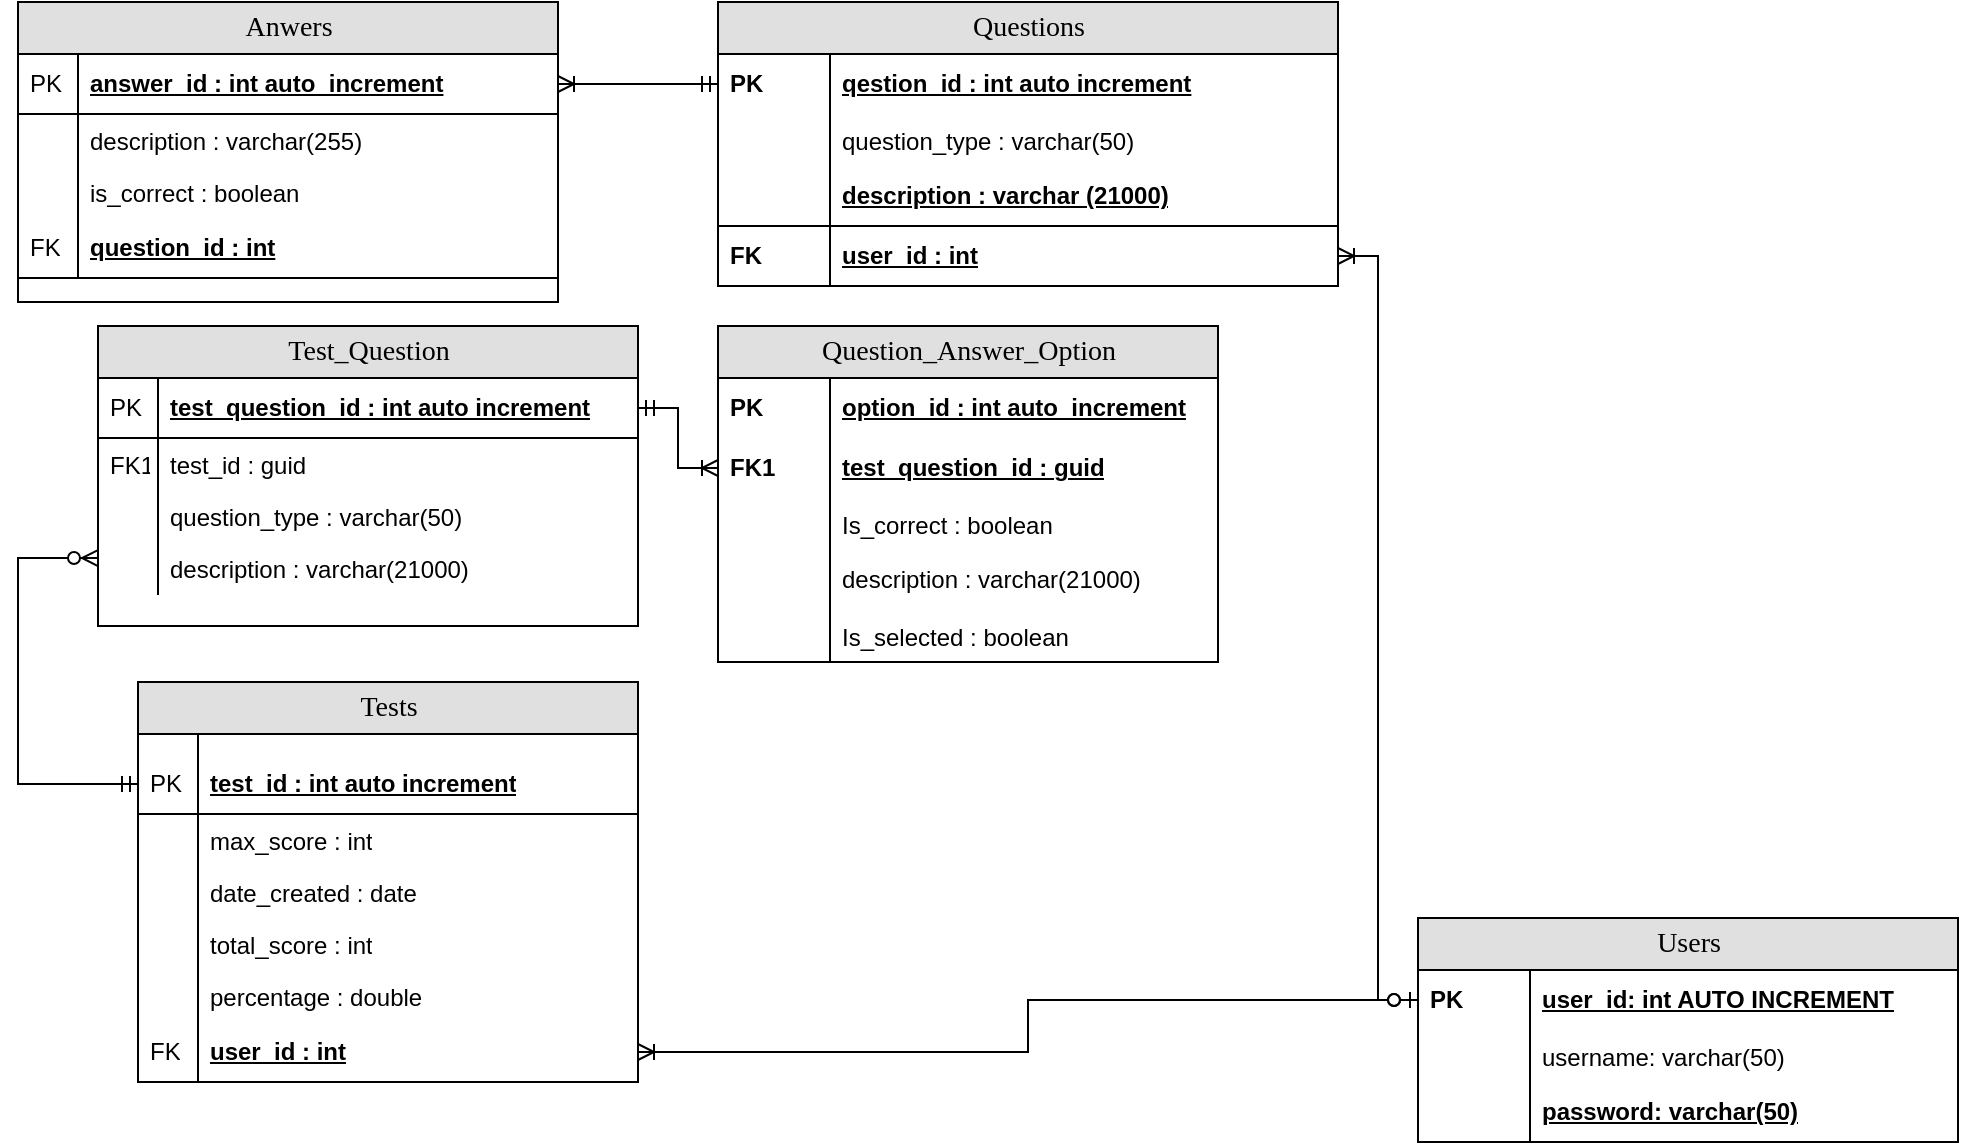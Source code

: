 <mxfile version="24.7.3" type="device" pages="4">
  <diagram name="ERM - Database" id="e56a1550-8fbb-45ad-956c-1786394a9013">
    <mxGraphModel dx="1004" dy="674" grid="1" gridSize="10" guides="1" tooltips="1" connect="1" arrows="1" fold="1" page="1" pageScale="1" pageWidth="1100" pageHeight="850" background="none" math="0" shadow="0">
      <root>
        <mxCell id="0" />
        <mxCell id="1" parent="0" />
        <mxCell id="2e49270ec7c68f3f-1" value="Questions" style="swimlane;html=1;fontStyle=0;childLayout=stackLayout;horizontal=1;startSize=26;fillColor=#e0e0e0;horizontalStack=0;resizeParent=1;resizeLast=0;collapsible=1;marginBottom=0;swimlaneFillColor=#ffffff;align=center;rounded=0;shadow=0;comic=0;labelBackgroundColor=none;strokeWidth=1;fontFamily=Verdana;fontSize=14" parent="1" vertex="1">
          <mxGeometry x="430" y="210" width="310" height="142" as="geometry" />
        </mxCell>
        <mxCell id="2e49270ec7c68f3f-2" value="qestion_id : int auto increment" style="shape=partialRectangle;top=0;left=0;right=0;bottom=0;html=1;align=left;verticalAlign=middle;fillColor=none;spacingLeft=60;spacingRight=4;whiteSpace=wrap;overflow=hidden;rotatable=0;points=[[0,0.5],[1,0.5]];portConstraint=eastwest;dropTarget=0;fontStyle=5;" parent="2e49270ec7c68f3f-1" vertex="1">
          <mxGeometry y="26" width="310" height="30" as="geometry" />
        </mxCell>
        <mxCell id="2e49270ec7c68f3f-3" value="PK" style="shape=partialRectangle;fontStyle=1;top=0;left=0;bottom=0;html=1;fillColor=none;align=left;verticalAlign=middle;spacingLeft=4;spacingRight=4;whiteSpace=wrap;overflow=hidden;rotatable=0;points=[];portConstraint=eastwest;part=1;" parent="2e49270ec7c68f3f-2" vertex="1" connectable="0">
          <mxGeometry width="56" height="30" as="geometry" />
        </mxCell>
        <mxCell id="2e49270ec7c68f3f-6" value="question_type : varchar(50)" style="shape=partialRectangle;top=0;left=0;right=0;bottom=0;html=1;align=left;verticalAlign=top;fillColor=none;spacingLeft=60;spacingRight=4;whiteSpace=wrap;overflow=hidden;rotatable=0;points=[[0,0.5],[1,0.5]];portConstraint=eastwest;dropTarget=0;" parent="2e49270ec7c68f3f-1" vertex="1">
          <mxGeometry y="56" width="310" height="26" as="geometry" />
        </mxCell>
        <mxCell id="2e49270ec7c68f3f-7" value="" style="shape=partialRectangle;top=0;left=0;bottom=0;html=1;fillColor=none;align=left;verticalAlign=top;spacingLeft=4;spacingRight=4;whiteSpace=wrap;overflow=hidden;rotatable=0;points=[];portConstraint=eastwest;part=1;" parent="2e49270ec7c68f3f-6" vertex="1" connectable="0">
          <mxGeometry width="56" height="26" as="geometry" />
        </mxCell>
        <mxCell id="2e49270ec7c68f3f-4" value="description : varchar (21000)" style="shape=partialRectangle;top=0;left=0;right=0;bottom=1;html=1;align=left;verticalAlign=middle;fillColor=none;spacingLeft=60;spacingRight=4;whiteSpace=wrap;overflow=hidden;rotatable=0;points=[[0,0.5],[1,0.5]];portConstraint=eastwest;dropTarget=0;fontStyle=5;" parent="2e49270ec7c68f3f-1" vertex="1">
          <mxGeometry y="82" width="310" height="30" as="geometry" />
        </mxCell>
        <mxCell id="2e49270ec7c68f3f-5" value="" style="shape=partialRectangle;fontStyle=1;top=0;left=0;bottom=0;html=1;fillColor=none;align=left;verticalAlign=middle;spacingLeft=4;spacingRight=4;whiteSpace=wrap;overflow=hidden;rotatable=0;points=[];portConstraint=eastwest;part=1;" parent="2e49270ec7c68f3f-4" vertex="1" connectable="0">
          <mxGeometry width="56" height="30" as="geometry" />
        </mxCell>
        <mxCell id="pJ70Ytkd2DRX801ZRL-j-10" value="user_id : int" style="shape=partialRectangle;top=0;left=0;right=0;bottom=1;html=1;align=left;verticalAlign=middle;fillColor=none;spacingLeft=60;spacingRight=4;whiteSpace=wrap;overflow=hidden;rotatable=0;points=[[0,0.5],[1,0.5]];portConstraint=eastwest;dropTarget=0;fontStyle=5;" vertex="1" parent="2e49270ec7c68f3f-1">
          <mxGeometry y="112" width="310" height="30" as="geometry" />
        </mxCell>
        <mxCell id="pJ70Ytkd2DRX801ZRL-j-11" value="FK" style="shape=partialRectangle;fontStyle=1;top=0;left=0;bottom=0;html=1;fillColor=none;align=left;verticalAlign=middle;spacingLeft=4;spacingRight=4;whiteSpace=wrap;overflow=hidden;rotatable=0;points=[];portConstraint=eastwest;part=1;" vertex="1" connectable="0" parent="pJ70Ytkd2DRX801ZRL-j-10">
          <mxGeometry width="56" height="30" as="geometry" />
        </mxCell>
        <mxCell id="2e49270ec7c68f3f-8" value="Test_Question" style="swimlane;html=1;fontStyle=0;childLayout=stackLayout;horizontal=1;startSize=26;fillColor=#e0e0e0;horizontalStack=0;resizeParent=1;resizeLast=0;collapsible=1;marginBottom=0;swimlaneFillColor=#ffffff;align=center;rounded=0;shadow=0;comic=0;labelBackgroundColor=none;strokeWidth=1;fontFamily=Verdana;fontSize=14;swimlaneLine=1;" parent="1" vertex="1">
          <mxGeometry x="120" y="372" width="270" height="150" as="geometry" />
        </mxCell>
        <mxCell id="2e49270ec7c68f3f-9" value="test_question_id : int auto increment" style="shape=partialRectangle;top=0;left=0;right=0;bottom=1;html=1;align=left;verticalAlign=middle;fillColor=none;spacingLeft=34;spacingRight=4;whiteSpace=wrap;overflow=hidden;rotatable=0;points=[[0,0.5],[1,0.5]];portConstraint=eastwest;dropTarget=0;fontStyle=5;" parent="2e49270ec7c68f3f-8" vertex="1">
          <mxGeometry y="26" width="270" height="30" as="geometry" />
        </mxCell>
        <mxCell id="2e49270ec7c68f3f-10" value="PK" style="shape=partialRectangle;top=0;left=0;bottom=0;html=1;fillColor=none;align=left;verticalAlign=middle;spacingLeft=4;spacingRight=4;whiteSpace=wrap;overflow=hidden;rotatable=0;points=[];portConstraint=eastwest;part=1;" parent="2e49270ec7c68f3f-9" vertex="1" connectable="0">
          <mxGeometry width="30" height="30" as="geometry" />
        </mxCell>
        <mxCell id="2e49270ec7c68f3f-11" value="test_id : guid" style="shape=partialRectangle;top=0;left=0;right=0;bottom=0;html=1;align=left;verticalAlign=top;fillColor=none;spacingLeft=34;spacingRight=4;whiteSpace=wrap;overflow=hidden;rotatable=0;points=[[0,0.5],[1,0.5]];portConstraint=eastwest;dropTarget=0;" parent="2e49270ec7c68f3f-8" vertex="1">
          <mxGeometry y="56" width="270" height="26" as="geometry" />
        </mxCell>
        <mxCell id="2e49270ec7c68f3f-12" value="FK1" style="shape=partialRectangle;top=0;left=0;bottom=0;html=1;fillColor=none;align=left;verticalAlign=top;spacingLeft=4;spacingRight=4;whiteSpace=wrap;overflow=hidden;rotatable=0;points=[];portConstraint=eastwest;part=1;" parent="2e49270ec7c68f3f-11" vertex="1" connectable="0">
          <mxGeometry width="30" height="26" as="geometry" />
        </mxCell>
        <mxCell id="2e49270ec7c68f3f-13" value="question_type : varchar(50)" style="shape=partialRectangle;top=0;left=0;right=0;bottom=0;html=1;align=left;verticalAlign=top;fillColor=none;spacingLeft=34;spacingRight=4;whiteSpace=wrap;overflow=hidden;rotatable=0;points=[[0,0.5],[1,0.5]];portConstraint=eastwest;dropTarget=0;" parent="2e49270ec7c68f3f-8" vertex="1">
          <mxGeometry y="82" width="270" height="26" as="geometry" />
        </mxCell>
        <mxCell id="2e49270ec7c68f3f-14" value="" style="shape=partialRectangle;top=0;left=0;bottom=0;html=1;fillColor=none;align=left;verticalAlign=top;spacingLeft=4;spacingRight=4;whiteSpace=wrap;overflow=hidden;rotatable=0;points=[];portConstraint=eastwest;part=1;" parent="2e49270ec7c68f3f-13" vertex="1" connectable="0">
          <mxGeometry width="30" height="26" as="geometry" />
        </mxCell>
        <mxCell id="2e49270ec7c68f3f-15" value="description : varchar(21000)" style="shape=partialRectangle;top=0;left=0;right=0;bottom=0;html=1;align=left;verticalAlign=top;fillColor=none;spacingLeft=34;spacingRight=4;whiteSpace=wrap;overflow=hidden;rotatable=0;points=[[0,0.5],[1,0.5]];portConstraint=eastwest;dropTarget=0;" parent="2e49270ec7c68f3f-8" vertex="1">
          <mxGeometry y="108" width="270" height="26" as="geometry" />
        </mxCell>
        <mxCell id="2e49270ec7c68f3f-16" value="" style="shape=partialRectangle;top=0;left=0;bottom=0;html=1;fillColor=none;align=left;verticalAlign=top;spacingLeft=4;spacingRight=4;whiteSpace=wrap;overflow=hidden;rotatable=0;points=[];portConstraint=eastwest;part=1;" parent="2e49270ec7c68f3f-15" vertex="1" connectable="0">
          <mxGeometry width="30" height="26" as="geometry" />
        </mxCell>
        <mxCell id="2e49270ec7c68f3f-30" value="Tests" style="swimlane;html=1;fontStyle=0;childLayout=stackLayout;horizontal=1;startSize=26;fillColor=#e0e0e0;horizontalStack=0;resizeParent=1;resizeLast=0;collapsible=1;marginBottom=0;swimlaneFillColor=#ffffff;align=center;rounded=0;shadow=0;comic=0;labelBackgroundColor=none;strokeWidth=1;fontFamily=Verdana;fontSize=14" parent="1" vertex="1">
          <mxGeometry x="140" y="550" width="250" height="200" as="geometry" />
        </mxCell>
        <mxCell id="2e49270ec7c68f3f-39" value="" style="shape=partialRectangle;top=0;left=0;right=0;bottom=0;html=1;align=left;verticalAlign=top;fillColor=none;spacingLeft=34;spacingRight=4;whiteSpace=wrap;overflow=hidden;rotatable=0;points=[[0,0.5],[1,0.5]];portConstraint=eastwest;dropTarget=0;" parent="2e49270ec7c68f3f-30" vertex="1">
          <mxGeometry y="26" width="250" height="10" as="geometry" />
        </mxCell>
        <mxCell id="2e49270ec7c68f3f-40" value="" style="shape=partialRectangle;top=0;left=0;bottom=0;html=1;fillColor=none;align=left;verticalAlign=top;spacingLeft=4;spacingRight=4;whiteSpace=wrap;overflow=hidden;rotatable=0;points=[];portConstraint=eastwest;part=1;" parent="2e49270ec7c68f3f-39" vertex="1" connectable="0">
          <mxGeometry width="30" height="10" as="geometry" />
        </mxCell>
        <mxCell id="2e49270ec7c68f3f-31" value="test_id : int auto increment" style="shape=partialRectangle;top=0;left=0;right=0;bottom=1;html=1;align=left;verticalAlign=middle;fillColor=none;spacingLeft=34;spacingRight=4;whiteSpace=wrap;overflow=hidden;rotatable=0;points=[[0,0.5],[1,0.5]];portConstraint=eastwest;dropTarget=0;fontStyle=5;" parent="2e49270ec7c68f3f-30" vertex="1">
          <mxGeometry y="36" width="250" height="30" as="geometry" />
        </mxCell>
        <mxCell id="2e49270ec7c68f3f-32" value="PK" style="shape=partialRectangle;top=0;left=0;bottom=0;html=1;fillColor=none;align=left;verticalAlign=middle;spacingLeft=4;spacingRight=4;whiteSpace=wrap;overflow=hidden;rotatable=0;points=[];portConstraint=eastwest;part=1;" parent="2e49270ec7c68f3f-31" vertex="1" connectable="0">
          <mxGeometry width="30" height="30" as="geometry" />
        </mxCell>
        <mxCell id="2e49270ec7c68f3f-33" value="max_score : int" style="shape=partialRectangle;top=0;left=0;right=0;bottom=0;html=1;align=left;verticalAlign=top;fillColor=none;spacingLeft=34;spacingRight=4;whiteSpace=wrap;overflow=hidden;rotatable=0;points=[[0,0.5],[1,0.5]];portConstraint=eastwest;dropTarget=0;" parent="2e49270ec7c68f3f-30" vertex="1">
          <mxGeometry y="66" width="250" height="26" as="geometry" />
        </mxCell>
        <mxCell id="2e49270ec7c68f3f-34" value="" style="shape=partialRectangle;top=0;left=0;bottom=0;html=1;fillColor=none;align=left;verticalAlign=top;spacingLeft=4;spacingRight=4;whiteSpace=wrap;overflow=hidden;rotatable=0;points=[];portConstraint=eastwest;part=1;" parent="2e49270ec7c68f3f-33" vertex="1" connectable="0">
          <mxGeometry width="30" height="26" as="geometry" />
        </mxCell>
        <mxCell id="2e49270ec7c68f3f-35" value="date_created : date" style="shape=partialRectangle;top=0;left=0;right=0;bottom=0;html=1;align=left;verticalAlign=top;fillColor=none;spacingLeft=34;spacingRight=4;whiteSpace=wrap;overflow=hidden;rotatable=0;points=[[0,0.5],[1,0.5]];portConstraint=eastwest;dropTarget=0;" parent="2e49270ec7c68f3f-30" vertex="1">
          <mxGeometry y="92" width="250" height="26" as="geometry" />
        </mxCell>
        <mxCell id="2e49270ec7c68f3f-36" value="" style="shape=partialRectangle;top=0;left=0;bottom=0;html=1;fillColor=none;align=left;verticalAlign=top;spacingLeft=4;spacingRight=4;whiteSpace=wrap;overflow=hidden;rotatable=0;points=[];portConstraint=eastwest;part=1;" parent="2e49270ec7c68f3f-35" vertex="1" connectable="0">
          <mxGeometry width="30" height="26" as="geometry" />
        </mxCell>
        <mxCell id="2e49270ec7c68f3f-37" value="total_score : int" style="shape=partialRectangle;top=0;left=0;right=0;bottom=0;html=1;align=left;verticalAlign=top;fillColor=none;spacingLeft=34;spacingRight=4;whiteSpace=wrap;overflow=hidden;rotatable=0;points=[[0,0.5],[1,0.5]];portConstraint=eastwest;dropTarget=0;" parent="2e49270ec7c68f3f-30" vertex="1">
          <mxGeometry y="118" width="250" height="26" as="geometry" />
        </mxCell>
        <mxCell id="2e49270ec7c68f3f-38" value="" style="shape=partialRectangle;top=0;left=0;bottom=0;html=1;fillColor=none;align=left;verticalAlign=top;spacingLeft=4;spacingRight=4;whiteSpace=wrap;overflow=hidden;rotatable=0;points=[];portConstraint=eastwest;part=1;" parent="2e49270ec7c68f3f-37" vertex="1" connectable="0">
          <mxGeometry width="30" height="26" as="geometry" />
        </mxCell>
        <mxCell id="pJ70Ytkd2DRX801ZRL-j-21" value="percentage : double" style="shape=partialRectangle;top=0;left=0;right=0;bottom=0;html=1;align=left;verticalAlign=top;fillColor=none;spacingLeft=34;spacingRight=4;whiteSpace=wrap;overflow=hidden;rotatable=0;points=[[0,0.5],[1,0.5]];portConstraint=eastwest;dropTarget=0;" vertex="1" parent="2e49270ec7c68f3f-30">
          <mxGeometry y="144" width="250" height="26" as="geometry" />
        </mxCell>
        <mxCell id="pJ70Ytkd2DRX801ZRL-j-22" value="" style="shape=partialRectangle;top=0;left=0;bottom=0;html=1;fillColor=none;align=left;verticalAlign=top;spacingLeft=4;spacingRight=4;whiteSpace=wrap;overflow=hidden;rotatable=0;points=[];portConstraint=eastwest;part=1;" vertex="1" connectable="0" parent="pJ70Ytkd2DRX801ZRL-j-21">
          <mxGeometry width="30" height="26" as="geometry" />
        </mxCell>
        <mxCell id="pJ70Ytkd2DRX801ZRL-j-14" value="user_id : int" style="shape=partialRectangle;top=0;left=0;right=0;bottom=1;html=1;align=left;verticalAlign=middle;fillColor=none;spacingLeft=34;spacingRight=4;whiteSpace=wrap;overflow=hidden;rotatable=0;points=[[0,0.5],[1,0.5]];portConstraint=eastwest;dropTarget=0;fontStyle=5;" vertex="1" parent="2e49270ec7c68f3f-30">
          <mxGeometry y="170" width="250" height="30" as="geometry" />
        </mxCell>
        <mxCell id="pJ70Ytkd2DRX801ZRL-j-15" value="FK" style="shape=partialRectangle;top=0;left=0;bottom=0;html=1;fillColor=none;align=left;verticalAlign=middle;spacingLeft=4;spacingRight=4;whiteSpace=wrap;overflow=hidden;rotatable=0;points=[];portConstraint=eastwest;part=1;" vertex="1" connectable="0" parent="pJ70Ytkd2DRX801ZRL-j-14">
          <mxGeometry width="30" height="30" as="geometry" />
        </mxCell>
        <mxCell id="2e49270ec7c68f3f-58" value="" style="edgeStyle=orthogonalEdgeStyle;html=1;endArrow=ERzeroToMany;startArrow=ERmandOne;labelBackgroundColor=none;fontFamily=Verdana;fontSize=14;entryX=0;entryY=0.308;entryPerimeter=0;exitX=0;exitY=0.5;rounded=0;curved=0;" parent="1" source="2e49270ec7c68f3f-31" target="2e49270ec7c68f3f-15" edge="1">
          <mxGeometry width="100" height="100" relative="1" as="geometry">
            <mxPoint x="10" y="638" as="sourcePoint" />
            <mxPoint x="110" y="538" as="targetPoint" />
            <Array as="points">
              <mxPoint x="80" y="601" />
              <mxPoint x="80" y="488" />
            </Array>
          </mxGeometry>
        </mxCell>
        <mxCell id="2e49270ec7c68f3f-80" value="Anwers" style="swimlane;html=1;fontStyle=0;childLayout=stackLayout;horizontal=1;startSize=26;fillColor=#e0e0e0;horizontalStack=0;resizeParent=1;resizeLast=0;collapsible=1;marginBottom=0;swimlaneFillColor=#ffffff;align=center;rounded=0;shadow=0;comic=0;labelBackgroundColor=none;strokeWidth=1;fontFamily=Verdana;fontSize=14" parent="1" vertex="1">
          <mxGeometry x="80" y="210" width="270" height="150" as="geometry" />
        </mxCell>
        <mxCell id="2e49270ec7c68f3f-81" value="answer_id : int auto_increment" style="shape=partialRectangle;top=0;left=0;right=0;bottom=1;html=1;align=left;verticalAlign=middle;fillColor=none;spacingLeft=34;spacingRight=4;whiteSpace=wrap;overflow=hidden;rotatable=0;points=[[0,0.5],[1,0.5]];portConstraint=eastwest;dropTarget=0;fontStyle=5;" parent="2e49270ec7c68f3f-80" vertex="1">
          <mxGeometry y="26" width="270" height="30" as="geometry" />
        </mxCell>
        <mxCell id="2e49270ec7c68f3f-82" value="PK" style="shape=partialRectangle;top=0;left=0;bottom=0;html=1;fillColor=none;align=left;verticalAlign=middle;spacingLeft=4;spacingRight=4;whiteSpace=wrap;overflow=hidden;rotatable=0;points=[];portConstraint=eastwest;part=1;" parent="2e49270ec7c68f3f-81" vertex="1" connectable="0">
          <mxGeometry width="30" height="30" as="geometry" />
        </mxCell>
        <mxCell id="2e49270ec7c68f3f-83" value="description : varchar(255)" style="shape=partialRectangle;top=0;left=0;right=0;bottom=0;html=1;align=left;verticalAlign=top;fillColor=none;spacingLeft=34;spacingRight=4;whiteSpace=wrap;overflow=hidden;rotatable=0;points=[[0,0.5],[1,0.5]];portConstraint=eastwest;dropTarget=0;" parent="2e49270ec7c68f3f-80" vertex="1">
          <mxGeometry y="56" width="270" height="26" as="geometry" />
        </mxCell>
        <mxCell id="2e49270ec7c68f3f-84" value="" style="shape=partialRectangle;top=0;left=0;bottom=0;html=1;fillColor=none;align=left;verticalAlign=top;spacingLeft=4;spacingRight=4;whiteSpace=wrap;overflow=hidden;rotatable=0;points=[];portConstraint=eastwest;part=1;" parent="2e49270ec7c68f3f-83" vertex="1" connectable="0">
          <mxGeometry width="30" height="26" as="geometry" />
        </mxCell>
        <mxCell id="_BohQBokuIp6Zntn6Am6-5" value="is_correct : boolean" style="shape=partialRectangle;top=0;left=0;right=0;bottom=0;html=1;align=left;verticalAlign=top;fillColor=none;spacingLeft=34;spacingRight=4;whiteSpace=wrap;overflow=hidden;rotatable=0;points=[[0,0.5],[1,0.5]];portConstraint=eastwest;dropTarget=0;" parent="2e49270ec7c68f3f-80" vertex="1">
          <mxGeometry y="82" width="270" height="26" as="geometry" />
        </mxCell>
        <mxCell id="_BohQBokuIp6Zntn6Am6-6" value="" style="shape=partialRectangle;top=0;left=0;bottom=0;html=1;fillColor=none;align=left;verticalAlign=top;spacingLeft=4;spacingRight=4;whiteSpace=wrap;overflow=hidden;rotatable=0;points=[];portConstraint=eastwest;part=1;" parent="_BohQBokuIp6Zntn6Am6-5" vertex="1" connectable="0">
          <mxGeometry width="30" height="26" as="geometry" />
        </mxCell>
        <mxCell id="pJ70Ytkd2DRX801ZRL-j-19" value="question_id : int" style="shape=partialRectangle;top=0;left=0;right=0;bottom=1;html=1;align=left;verticalAlign=middle;fillColor=none;spacingLeft=34;spacingRight=4;whiteSpace=wrap;overflow=hidden;rotatable=0;points=[[0,0.5],[1,0.5]];portConstraint=eastwest;dropTarget=0;fontStyle=5;" vertex="1" parent="2e49270ec7c68f3f-80">
          <mxGeometry y="108" width="270" height="30" as="geometry" />
        </mxCell>
        <mxCell id="pJ70Ytkd2DRX801ZRL-j-20" value="FK" style="shape=partialRectangle;top=0;left=0;bottom=0;html=1;fillColor=none;align=left;verticalAlign=middle;spacingLeft=4;spacingRight=4;whiteSpace=wrap;overflow=hidden;rotatable=0;points=[];portConstraint=eastwest;part=1;" vertex="1" connectable="0" parent="pJ70Ytkd2DRX801ZRL-j-19">
          <mxGeometry width="30" height="30" as="geometry" />
        </mxCell>
        <mxCell id="2e49270ec7c68f3f-91" value="" style="edgeStyle=orthogonalEdgeStyle;html=1;endArrow=ERmandOne;endFill=0;labelBackgroundColor=none;fontFamily=Verdana;fontSize=14;entryX=0;entryY=0.5;exitX=1;exitY=0.5;startArrow=ERoneToMany;startFill=0;" parent="1" source="2e49270ec7c68f3f-81" target="2e49270ec7c68f3f-2" edge="1">
          <mxGeometry width="100" height="100" relative="1" as="geometry">
            <mxPoint x="120" y="152" as="sourcePoint" />
            <mxPoint x="220" y="52" as="targetPoint" />
            <Array as="points">
              <mxPoint x="430" y="251" />
            </Array>
          </mxGeometry>
        </mxCell>
        <mxCell id="wKS20MoQ2Mlh76fUvkAb-3" value="Question_Answer_Option" style="swimlane;html=1;fontStyle=0;childLayout=stackLayout;horizontal=1;startSize=26;fillColor=#e0e0e0;horizontalStack=0;resizeParent=1;resizeLast=0;collapsible=1;marginBottom=0;swimlaneFillColor=#ffffff;align=center;rounded=0;shadow=0;comic=0;labelBackgroundColor=none;strokeWidth=1;fontFamily=Verdana;fontSize=14" parent="1" vertex="1">
          <mxGeometry x="430" y="372" width="250" height="168" as="geometry" />
        </mxCell>
        <mxCell id="wKS20MoQ2Mlh76fUvkAb-4" value="option_id : int auto_increment" style="shape=partialRectangle;top=0;left=0;right=0;bottom=0;html=1;align=left;verticalAlign=middle;fillColor=none;spacingLeft=60;spacingRight=4;whiteSpace=wrap;overflow=hidden;rotatable=0;points=[[0,0.5],[1,0.5]];portConstraint=eastwest;dropTarget=0;fontStyle=5;strokeColor=default;" parent="wKS20MoQ2Mlh76fUvkAb-3" vertex="1">
          <mxGeometry y="26" width="250" height="30" as="geometry" />
        </mxCell>
        <mxCell id="wKS20MoQ2Mlh76fUvkAb-5" value="PK" style="shape=partialRectangle;fontStyle=1;top=0;left=0;bottom=0;html=1;fillColor=none;align=left;verticalAlign=middle;spacingLeft=4;spacingRight=4;whiteSpace=wrap;overflow=hidden;rotatable=0;points=[];portConstraint=eastwest;part=1;" parent="wKS20MoQ2Mlh76fUvkAb-4" vertex="1" connectable="0">
          <mxGeometry width="56" height="30" as="geometry" />
        </mxCell>
        <mxCell id="_BohQBokuIp6Zntn6Am6-2" value="test_question_id : guid" style="shape=partialRectangle;top=0;left=0;right=0;bottom=0;html=1;align=left;verticalAlign=middle;fillColor=none;spacingLeft=60;spacingRight=4;whiteSpace=wrap;overflow=hidden;rotatable=0;points=[[0,0.5],[1,0.5]];portConstraint=eastwest;dropTarget=0;fontStyle=5;strokeColor=default;" parent="wKS20MoQ2Mlh76fUvkAb-3" vertex="1">
          <mxGeometry y="56" width="250" height="30" as="geometry" />
        </mxCell>
        <mxCell id="_BohQBokuIp6Zntn6Am6-3" value="FK1" style="shape=partialRectangle;fontStyle=1;top=0;left=0;bottom=0;html=1;fillColor=none;align=left;verticalAlign=middle;spacingLeft=4;spacingRight=4;whiteSpace=wrap;overflow=hidden;rotatable=0;points=[];portConstraint=eastwest;part=1;" parent="_BohQBokuIp6Zntn6Am6-2" vertex="1" connectable="0">
          <mxGeometry width="56" height="30" as="geometry" />
        </mxCell>
        <mxCell id="wKS20MoQ2Mlh76fUvkAb-6" value="Is_correct : boolean" style="shape=partialRectangle;top=0;left=0;right=0;bottom=0;html=1;align=left;verticalAlign=top;fillColor=none;spacingLeft=60;spacingRight=4;whiteSpace=wrap;overflow=hidden;rotatable=0;points=[[0,0.5],[1,0.5]];portConstraint=eastwest;dropTarget=0;" parent="wKS20MoQ2Mlh76fUvkAb-3" vertex="1">
          <mxGeometry y="86" width="250" height="26" as="geometry" />
        </mxCell>
        <mxCell id="wKS20MoQ2Mlh76fUvkAb-7" value="" style="shape=partialRectangle;top=0;left=0;bottom=0;html=1;fillColor=none;align=left;verticalAlign=top;spacingLeft=4;spacingRight=4;whiteSpace=wrap;overflow=hidden;rotatable=0;points=[];portConstraint=eastwest;part=1;" parent="wKS20MoQ2Mlh76fUvkAb-6" vertex="1" connectable="0">
          <mxGeometry width="56" height="26" as="geometry" />
        </mxCell>
        <mxCell id="wKS20MoQ2Mlh76fUvkAb-8" value="description : varchar(21000)" style="shape=partialRectangle;top=0;left=0;right=0;bottom=1;html=1;align=left;verticalAlign=middle;fillColor=none;spacingLeft=60;spacingRight=4;whiteSpace=wrap;overflow=hidden;rotatable=0;points=[[0,0.5],[1,0.5]];portConstraint=eastwest;dropTarget=0;fontStyle=0;strokeColor=none;" parent="wKS20MoQ2Mlh76fUvkAb-3" vertex="1">
          <mxGeometry y="112" width="250" height="30" as="geometry" />
        </mxCell>
        <mxCell id="wKS20MoQ2Mlh76fUvkAb-9" value="" style="shape=partialRectangle;fontStyle=1;top=0;left=0;bottom=0;html=1;fillColor=none;align=left;verticalAlign=middle;spacingLeft=4;spacingRight=4;whiteSpace=wrap;overflow=hidden;rotatable=0;points=[];portConstraint=eastwest;part=1;" parent="wKS20MoQ2Mlh76fUvkAb-8" vertex="1" connectable="0">
          <mxGeometry width="56" height="30" as="geometry" />
        </mxCell>
        <mxCell id="pJ70Ytkd2DRX801ZRL-j-1" value="Is_selected : boolean" style="shape=partialRectangle;top=0;left=0;right=0;bottom=0;html=1;align=left;verticalAlign=top;fillColor=none;spacingLeft=60;spacingRight=4;whiteSpace=wrap;overflow=hidden;rotatable=0;points=[[0,0.5],[1,0.5]];portConstraint=eastwest;dropTarget=0;" vertex="1" parent="wKS20MoQ2Mlh76fUvkAb-3">
          <mxGeometry y="142" width="250" height="26" as="geometry" />
        </mxCell>
        <mxCell id="pJ70Ytkd2DRX801ZRL-j-2" value="" style="shape=partialRectangle;top=0;left=0;bottom=0;html=1;fillColor=none;align=left;verticalAlign=top;spacingLeft=4;spacingRight=4;whiteSpace=wrap;overflow=hidden;rotatable=0;points=[];portConstraint=eastwest;part=1;" vertex="1" connectable="0" parent="pJ70Ytkd2DRX801ZRL-j-1">
          <mxGeometry width="56" height="26" as="geometry" />
        </mxCell>
        <mxCell id="_BohQBokuIp6Zntn6Am6-4" style="edgeStyle=orthogonalEdgeStyle;rounded=0;orthogonalLoop=1;jettySize=auto;html=1;exitX=1;exitY=0.5;exitDx=0;exitDy=0;entryX=0;entryY=0.5;entryDx=0;entryDy=0;endArrow=ERoneToMany;endFill=0;startArrow=ERmandOne;startFill=0;" parent="1" source="2e49270ec7c68f3f-9" target="_BohQBokuIp6Zntn6Am6-2" edge="1">
          <mxGeometry relative="1" as="geometry" />
        </mxCell>
        <mxCell id="pJ70Ytkd2DRX801ZRL-j-3" value="Users" style="swimlane;html=1;fontStyle=0;childLayout=stackLayout;horizontal=1;startSize=26;fillColor=#e0e0e0;horizontalStack=0;resizeParent=1;resizeLast=0;collapsible=1;marginBottom=0;swimlaneFillColor=#ffffff;align=center;rounded=0;shadow=0;comic=0;labelBackgroundColor=none;strokeWidth=1;fontFamily=Verdana;fontSize=14" vertex="1" parent="1">
          <mxGeometry x="780" y="668" width="270" height="112" as="geometry" />
        </mxCell>
        <mxCell id="pJ70Ytkd2DRX801ZRL-j-4" value="user_id: int AUTO INCREMENT" style="shape=partialRectangle;top=0;left=0;right=0;bottom=0;html=1;align=left;verticalAlign=middle;fillColor=none;spacingLeft=60;spacingRight=4;whiteSpace=wrap;overflow=hidden;rotatable=0;points=[[0,0.5],[1,0.5]];portConstraint=eastwest;dropTarget=0;fontStyle=5;" vertex="1" parent="pJ70Ytkd2DRX801ZRL-j-3">
          <mxGeometry y="26" width="270" height="30" as="geometry" />
        </mxCell>
        <mxCell id="pJ70Ytkd2DRX801ZRL-j-5" value="PK" style="shape=partialRectangle;fontStyle=1;top=0;left=0;bottom=0;html=1;fillColor=none;align=left;verticalAlign=middle;spacingLeft=4;spacingRight=4;whiteSpace=wrap;overflow=hidden;rotatable=0;points=[];portConstraint=eastwest;part=1;" vertex="1" connectable="0" parent="pJ70Ytkd2DRX801ZRL-j-4">
          <mxGeometry width="56" height="30" as="geometry" />
        </mxCell>
        <mxCell id="pJ70Ytkd2DRX801ZRL-j-6" value="username: varchar(50)" style="shape=partialRectangle;top=0;left=0;right=0;bottom=0;html=1;align=left;verticalAlign=top;fillColor=none;spacingLeft=60;spacingRight=4;whiteSpace=wrap;overflow=hidden;rotatable=0;points=[[0,0.5],[1,0.5]];portConstraint=eastwest;dropTarget=0;" vertex="1" parent="pJ70Ytkd2DRX801ZRL-j-3">
          <mxGeometry y="56" width="270" height="26" as="geometry" />
        </mxCell>
        <mxCell id="pJ70Ytkd2DRX801ZRL-j-7" value="" style="shape=partialRectangle;top=0;left=0;bottom=0;html=1;fillColor=none;align=left;verticalAlign=top;spacingLeft=4;spacingRight=4;whiteSpace=wrap;overflow=hidden;rotatable=0;points=[];portConstraint=eastwest;part=1;" vertex="1" connectable="0" parent="pJ70Ytkd2DRX801ZRL-j-6">
          <mxGeometry width="56" height="26" as="geometry" />
        </mxCell>
        <mxCell id="pJ70Ytkd2DRX801ZRL-j-8" value="password: varchar(50)" style="shape=partialRectangle;top=0;left=0;right=0;bottom=1;html=1;align=left;verticalAlign=middle;fillColor=none;spacingLeft=60;spacingRight=4;whiteSpace=wrap;overflow=hidden;rotatable=0;points=[[0,0.5],[1,0.5]];portConstraint=eastwest;dropTarget=0;fontStyle=5;" vertex="1" parent="pJ70Ytkd2DRX801ZRL-j-3">
          <mxGeometry y="82" width="270" height="30" as="geometry" />
        </mxCell>
        <mxCell id="pJ70Ytkd2DRX801ZRL-j-9" value="" style="shape=partialRectangle;fontStyle=1;top=0;left=0;bottom=0;html=1;fillColor=none;align=left;verticalAlign=middle;spacingLeft=4;spacingRight=4;whiteSpace=wrap;overflow=hidden;rotatable=0;points=[];portConstraint=eastwest;part=1;" vertex="1" connectable="0" parent="pJ70Ytkd2DRX801ZRL-j-8">
          <mxGeometry width="56" height="30" as="geometry" />
        </mxCell>
        <mxCell id="pJ70Ytkd2DRX801ZRL-j-16" style="edgeStyle=orthogonalEdgeStyle;rounded=0;orthogonalLoop=1;jettySize=auto;html=1;exitX=1;exitY=0.5;exitDx=0;exitDy=0;entryX=0;entryY=0.5;entryDx=0;entryDy=0;endArrow=ERzeroToOne;endFill=0;startArrow=ERoneToMany;startFill=0;" edge="1" parent="1" source="pJ70Ytkd2DRX801ZRL-j-14" target="pJ70Ytkd2DRX801ZRL-j-4">
          <mxGeometry relative="1" as="geometry" />
        </mxCell>
        <mxCell id="pJ70Ytkd2DRX801ZRL-j-18" style="edgeStyle=orthogonalEdgeStyle;rounded=0;orthogonalLoop=1;jettySize=auto;html=1;exitX=1;exitY=0.5;exitDx=0;exitDy=0;entryX=0;entryY=0.5;entryDx=0;entryDy=0;endArrow=ERzeroToOne;endFill=0;startArrow=ERoneToMany;startFill=0;" edge="1" parent="1" source="pJ70Ytkd2DRX801ZRL-j-10" target="pJ70Ytkd2DRX801ZRL-j-4">
          <mxGeometry relative="1" as="geometry" />
        </mxCell>
      </root>
    </mxGraphModel>
  </diagram>
  <diagram id="sPVKwmlpkJPtfwnjx5f2" name="Description">
    <mxGraphModel dx="954" dy="640" grid="1" gridSize="10" guides="1" tooltips="1" connect="1" arrows="1" fold="1" page="1" pageScale="1" pageWidth="827" pageHeight="1169" math="0" shadow="0">
      <root>
        <mxCell id="0" />
        <mxCell id="1" parent="0" />
        <mxCell id="65HwR7aqb1QvQJ7tsshp-1" value="&lt;h1 style=&quot;margin-top: 0px;&quot;&gt;EasyTest&lt;/h1&gt;&lt;p style=&quot;font-size: 15px;&quot;&gt;&lt;font style=&quot;font-size: 15px;&quot;&gt;The objective of the system is to allow users to create question lists with their correlating answers. Then take practice tests with a subset or all of the questions. The questions only have three types, single choice, fill in the missing word and multiple choice.&lt;/font&gt;&lt;/p&gt;&lt;p style=&quot;font-size: 15px;&quot;&gt;&lt;font style=&quot;font-size: 15px;&quot;&gt;The test results are then recorded and corrections are showed.&lt;/font&gt;&lt;/p&gt;&lt;p style=&quot;font-size: 15px;&quot;&gt;&lt;font style=&quot;font-size: 15px;&quot;&gt;A Simple dashboard with number of practice tests taken,avg score, highest percentage and lowest percentage.&amp;nbsp;&lt;/font&gt;&lt;/p&gt;&lt;p style=&quot;font-size: 15px;&quot;&gt;&lt;font style=&quot;font-size: 15px;&quot;&gt;This system will not have user management, authentication and authorization.&amp;nbsp;&lt;/font&gt;&lt;/p&gt;&lt;p style=&quot;font-size: 15px;&quot;&gt;&lt;font style=&quot;font-size: 15px;&quot;&gt;Requirements:&lt;/font&gt;&lt;/p&gt;&lt;p style=&quot;font-size: 15px;&quot;&gt;&lt;/p&gt;&lt;ul style=&quot;font-size: 15px;&quot;&gt;&lt;li style=&quot;&quot;&gt;&lt;font style=&quot;font-size: 15px;&quot;&gt;CRUD Questions and Answers.&lt;/font&gt;&lt;/li&gt;&lt;li style=&quot;&quot;&gt;&lt;font style=&quot;font-size: 15px;&quot;&gt;Dashboard&lt;/font&gt;&lt;/li&gt;&lt;li style=&quot;&quot;&gt;&lt;font style=&quot;font-size: 15px;&quot;&gt;CRUD Tests.&lt;/font&gt;&lt;/li&gt;&lt;li style=&quot;&quot;&gt;&lt;font style=&quot;font-size: 15px;&quot;&gt;Api Unit Tests.&lt;/font&gt;&lt;/li&gt;&lt;/ul&gt;&lt;p&gt;&lt;/p&gt;" style="text;html=1;whiteSpace=wrap;overflow=hidden;rounded=0;" vertex="1" parent="1">
          <mxGeometry x="40" y="40" width="750" height="440" as="geometry" />
        </mxCell>
      </root>
    </mxGraphModel>
  </diagram>
  <diagram id="_dmGNHBMwu6xDP2lxtdV" name="UI Flow">
    <mxGraphModel dx="1122" dy="753" grid="1" gridSize="10" guides="1" tooltips="1" connect="1" arrows="1" fold="1" page="1" pageScale="1" pageWidth="1169" pageHeight="827" math="0" shadow="0">
      <root>
        <mxCell id="0" />
        <mxCell id="1" parent="0" />
        <mxCell id="yvRGBc-eDfDbXJ4fkfTD-31" style="edgeStyle=orthogonalEdgeStyle;rounded=0;orthogonalLoop=1;jettySize=auto;html=1;entryX=0.5;entryY=0;entryDx=0;entryDy=0;" edge="1" parent="1" source="yvRGBc-eDfDbXJ4fkfTD-1" target="yvRGBc-eDfDbXJ4fkfTD-8">
          <mxGeometry relative="1" as="geometry" />
        </mxCell>
        <mxCell id="yvRGBc-eDfDbXJ4fkfTD-1" value="Login" style="rounded=0;whiteSpace=wrap;html=1;" vertex="1" parent="1">
          <mxGeometry x="85" y="120" width="120" height="50" as="geometry" />
        </mxCell>
        <mxCell id="yvRGBc-eDfDbXJ4fkfTD-12" style="edgeStyle=orthogonalEdgeStyle;rounded=0;orthogonalLoop=1;jettySize=auto;html=1;entryX=0.5;entryY=0;entryDx=0;entryDy=0;" edge="1" parent="1" source="yvRGBc-eDfDbXJ4fkfTD-8" target="yvRGBc-eDfDbXJ4fkfTD-11">
          <mxGeometry relative="1" as="geometry" />
        </mxCell>
        <mxCell id="yvRGBc-eDfDbXJ4fkfTD-14" style="edgeStyle=orthogonalEdgeStyle;rounded=0;orthogonalLoop=1;jettySize=auto;html=1;exitX=1;exitY=0.5;exitDx=0;exitDy=0;entryX=0.5;entryY=0;entryDx=0;entryDy=0;" edge="1" parent="1" source="yvRGBc-eDfDbXJ4fkfTD-8" target="yvRGBc-eDfDbXJ4fkfTD-13">
          <mxGeometry relative="1" as="geometry" />
        </mxCell>
        <mxCell id="yvRGBc-eDfDbXJ4fkfTD-16" style="edgeStyle=orthogonalEdgeStyle;rounded=0;orthogonalLoop=1;jettySize=auto;html=1;exitX=0;exitY=0.5;exitDx=0;exitDy=0;entryX=0.5;entryY=0;entryDx=0;entryDy=0;" edge="1" parent="1" source="yvRGBc-eDfDbXJ4fkfTD-8" target="yvRGBc-eDfDbXJ4fkfTD-15">
          <mxGeometry relative="1" as="geometry" />
        </mxCell>
        <mxCell id="yvRGBc-eDfDbXJ4fkfTD-8" value="Views" style="rounded=0;whiteSpace=wrap;html=1;" vertex="1" parent="1">
          <mxGeometry x="195" y="230" width="120" height="50" as="geometry" />
        </mxCell>
        <mxCell id="yvRGBc-eDfDbXJ4fkfTD-18" style="edgeStyle=orthogonalEdgeStyle;rounded=0;orthogonalLoop=1;jettySize=auto;html=1;exitX=0.5;exitY=1;exitDx=0;exitDy=0;entryX=0.5;entryY=0;entryDx=0;entryDy=0;" edge="1" parent="1" source="yvRGBc-eDfDbXJ4fkfTD-11" target="yvRGBc-eDfDbXJ4fkfTD-17">
          <mxGeometry relative="1" as="geometry" />
        </mxCell>
        <mxCell id="yvRGBc-eDfDbXJ4fkfTD-11" value="Questions" style="rounded=0;whiteSpace=wrap;html=1;" vertex="1" parent="1">
          <mxGeometry x="195" y="320" width="120" height="50" as="geometry" />
        </mxCell>
        <mxCell id="yvRGBc-eDfDbXJ4fkfTD-22" style="edgeStyle=orthogonalEdgeStyle;rounded=0;orthogonalLoop=1;jettySize=auto;html=1;entryX=0.5;entryY=0;entryDx=0;entryDy=0;" edge="1" parent="1" source="yvRGBc-eDfDbXJ4fkfTD-13" target="yvRGBc-eDfDbXJ4fkfTD-21">
          <mxGeometry relative="1" as="geometry" />
        </mxCell>
        <mxCell id="yvRGBc-eDfDbXJ4fkfTD-24" style="edgeStyle=orthogonalEdgeStyle;rounded=0;orthogonalLoop=1;jettySize=auto;html=1;exitX=1;exitY=0.5;exitDx=0;exitDy=0;" edge="1" parent="1" source="yvRGBc-eDfDbXJ4fkfTD-13" target="yvRGBc-eDfDbXJ4fkfTD-23">
          <mxGeometry relative="1" as="geometry" />
        </mxCell>
        <mxCell id="yvRGBc-eDfDbXJ4fkfTD-13" value="Tests" style="rounded=0;whiteSpace=wrap;html=1;" vertex="1" parent="1">
          <mxGeometry x="375" y="320" width="120" height="50" as="geometry" />
        </mxCell>
        <mxCell id="yvRGBc-eDfDbXJ4fkfTD-20" style="edgeStyle=orthogonalEdgeStyle;rounded=0;orthogonalLoop=1;jettySize=auto;html=1;" edge="1" parent="1" source="yvRGBc-eDfDbXJ4fkfTD-15" target="yvRGBc-eDfDbXJ4fkfTD-19">
          <mxGeometry relative="1" as="geometry" />
        </mxCell>
        <mxCell id="yvRGBc-eDfDbXJ4fkfTD-15" value="Dashboard" style="rounded=0;whiteSpace=wrap;html=1;" vertex="1" parent="1">
          <mxGeometry x="30" y="320" width="120" height="50" as="geometry" />
        </mxCell>
        <mxCell id="yvRGBc-eDfDbXJ4fkfTD-17" value="Create New Question" style="rounded=0;whiteSpace=wrap;html=1;" vertex="1" parent="1">
          <mxGeometry x="185" y="420" width="140" height="50" as="geometry" />
        </mxCell>
        <mxCell id="yvRGBc-eDfDbXJ4fkfTD-19" value="View Recent Completed Test" style="rounded=0;whiteSpace=wrap;html=1;" vertex="1" parent="1">
          <mxGeometry x="20" y="420" width="140" height="50" as="geometry" />
        </mxCell>
        <mxCell id="yvRGBc-eDfDbXJ4fkfTD-21" value="Take New Test" style="rounded=0;whiteSpace=wrap;html=1;" vertex="1" parent="1">
          <mxGeometry x="365" y="420" width="140" height="50" as="geometry" />
        </mxCell>
        <mxCell id="yvRGBc-eDfDbXJ4fkfTD-23" value="View Past Test" style="rounded=0;whiteSpace=wrap;html=1;" vertex="1" parent="1">
          <mxGeometry x="545" y="420" width="140" height="50" as="geometry" />
        </mxCell>
        <mxCell id="yvRGBc-eDfDbXJ4fkfTD-27" style="edgeStyle=orthogonalEdgeStyle;rounded=0;orthogonalLoop=1;jettySize=auto;html=1;exitX=0;exitY=0.5;exitDx=0;exitDy=0;entryX=1;entryY=0.5;entryDx=0;entryDy=0;" edge="1" parent="1" source="yvRGBc-eDfDbXJ4fkfTD-26" target="yvRGBc-eDfDbXJ4fkfTD-1">
          <mxGeometry relative="1" as="geometry" />
        </mxCell>
        <mxCell id="yvRGBc-eDfDbXJ4fkfTD-26" value="Sign Up" style="rounded=0;whiteSpace=wrap;html=1;" vertex="1" parent="1">
          <mxGeometry x="280" y="120" width="120" height="50" as="geometry" />
        </mxCell>
        <mxCell id="yvRGBc-eDfDbXJ4fkfTD-29" style="edgeStyle=orthogonalEdgeStyle;rounded=0;orthogonalLoop=1;jettySize=auto;html=1;exitX=0;exitY=0.5;exitDx=0;exitDy=0;entryX=0.5;entryY=0;entryDx=0;entryDy=0;" edge="1" parent="1" source="yvRGBc-eDfDbXJ4fkfTD-28" target="yvRGBc-eDfDbXJ4fkfTD-1">
          <mxGeometry relative="1" as="geometry" />
        </mxCell>
        <mxCell id="yvRGBc-eDfDbXJ4fkfTD-30" style="edgeStyle=orthogonalEdgeStyle;rounded=0;orthogonalLoop=1;jettySize=auto;html=1;exitX=1;exitY=0.5;exitDx=0;exitDy=0;" edge="1" parent="1" source="yvRGBc-eDfDbXJ4fkfTD-28" target="yvRGBc-eDfDbXJ4fkfTD-26">
          <mxGeometry relative="1" as="geometry" />
        </mxCell>
        <mxCell id="yvRGBc-eDfDbXJ4fkfTD-28" value="Start" style="ellipse;whiteSpace=wrap;html=1;aspect=fixed;" vertex="1" parent="1">
          <mxGeometry x="215" y="20" width="50" height="50" as="geometry" />
        </mxCell>
      </root>
    </mxGraphModel>
  </diagram>
  <diagram id="p1aYjKRvvBQjg5NG2pX3" name="Sequence Diagram">
    <mxGraphModel dx="3701" dy="3395" grid="1" gridSize="10" guides="1" tooltips="1" connect="1" arrows="1" fold="1" page="1" pageScale="1" pageWidth="1169" pageHeight="827" math="0" shadow="0">
      <root>
        <mxCell id="0" />
        <mxCell id="1" parent="0" />
        <mxCell id="bSBcgbNWfcfcaY-LwrGX-11" value="" style="group" connectable="0" vertex="1" parent="1">
          <mxGeometry x="-2290" y="-2442" width="1056" height="750" as="geometry" />
        </mxCell>
        <mxCell id="bSBcgbNWfcfcaY-LwrGX-12" value="auth" style="html=1;verticalAlign=bottom;endArrow=block;curved=0;rounded=0;" edge="1" parent="bSBcgbNWfcfcaY-LwrGX-11" target="bSBcgbNWfcfcaY-LwrGX-41">
          <mxGeometry width="80" relative="1" as="geometry">
            <mxPoint x="189.75" y="161.215" as="sourcePoint" />
            <mxPoint x="602.25" y="161.215" as="targetPoint" />
          </mxGeometry>
        </mxCell>
        <mxCell id="bSBcgbNWfcfcaY-LwrGX-13" value="Default load" style="html=1;verticalAlign=bottom;endArrow=block;curved=0;rounded=0;" edge="1" parent="bSBcgbNWfcfcaY-LwrGX-11">
          <mxGeometry width="80" relative="1" as="geometry">
            <mxPoint x="189.833" y="269.159" as="sourcePoint" />
            <mxPoint x="320.925" y="269.159" as="targetPoint" />
          </mxGeometry>
        </mxCell>
        <mxCell id="bSBcgbNWfcfcaY-LwrGX-14" value="Create Inspection Admin Flow" style="swimlane;whiteSpace=wrap;html=1;strokeColor=#CCCCCC;movable=1;resizable=1;rotatable=1;deletable=1;editable=1;locked=0;connectable=1;" vertex="1" parent="bSBcgbNWfcfcaY-LwrGX-11">
          <mxGeometry width="1056" height="750" as="geometry" />
        </mxCell>
        <mxCell id="bSBcgbNWfcfcaY-LwrGX-15" value="Store reminder" style="html=1;verticalAlign=bottom;endArrow=block;curved=0;rounded=0;" edge="1" parent="bSBcgbNWfcfcaY-LwrGX-14" target="bSBcgbNWfcfcaY-LwrGX-19">
          <mxGeometry width="80" relative="1" as="geometry">
            <mxPoint x="602.25" y="602.804" as="sourcePoint" />
            <mxPoint x="668.25" y="602.804" as="targetPoint" />
          </mxGeometry>
        </mxCell>
        <mxCell id="bSBcgbNWfcfcaY-LwrGX-16" value="Backend" style="shape=umlLifeline;perimeter=lifelinePerimeter;whiteSpace=wrap;html=1;container=1;dropTarget=0;collapsible=0;recursiveResize=0;outlineConnect=0;portConstraint=eastwest;newEdgeStyle={&quot;curved&quot;:0,&quot;rounded&quot;:0};movable=1;resizable=1;rotatable=1;deletable=1;editable=1;locked=0;connectable=1;" vertex="1" parent="bSBcgbNWfcfcaY-LwrGX-14">
          <mxGeometry x="561" y="42.056" width="83.325" height="679.907" as="geometry" />
        </mxCell>
        <mxCell id="bSBcgbNWfcfcaY-LwrGX-17" value="" style="html=1;points=[[0,0,0,0,5],[0,1,0,0,-5],[1,0,0,0,5],[1,1,0,0,-5]];perimeter=orthogonalPerimeter;outlineConnect=0;targetShapes=umlLifeline;portConstraint=eastwest;newEdgeStyle={&quot;curved&quot;:0,&quot;rounded&quot;:0};" vertex="1" parent="bSBcgbNWfcfcaY-LwrGX-16">
          <mxGeometry x="37.95" y="543.224" width="8.25" height="87.617" as="geometry" />
        </mxCell>
        <mxCell id="bSBcgbNWfcfcaY-LwrGX-18" value="Add reminder" style="html=1;align=left;spacingLeft=2;endArrow=block;rounded=0;edgeStyle=orthogonalEdgeStyle;curved=0;rounded=0;" edge="1" parent="bSBcgbNWfcfcaY-LwrGX-16" target="bSBcgbNWfcfcaY-LwrGX-17">
          <mxGeometry relative="1" as="geometry">
            <mxPoint x="42.075" y="529.206" as="sourcePoint" />
            <Array as="points">
              <mxPoint x="66.825" y="550.234" />
            </Array>
          </mxGeometry>
        </mxCell>
        <mxCell id="bSBcgbNWfcfcaY-LwrGX-19" value="DB" style="shape=umlLifeline;perimeter=lifelinePerimeter;whiteSpace=wrap;html=1;container=1;dropTarget=0;collapsible=0;recursiveResize=0;outlineConnect=0;portConstraint=eastwest;newEdgeStyle={&quot;curved&quot;:0,&quot;rounded&quot;:0};movable=1;resizable=1;rotatable=1;deletable=1;editable=1;locked=0;connectable=1;" vertex="1" parent="bSBcgbNWfcfcaY-LwrGX-14">
          <mxGeometry x="783.75" y="42.056" width="83.325" height="679.907" as="geometry" />
        </mxCell>
        <mxCell id="bSBcgbNWfcfcaY-LwrGX-20" value="User attaches files" style="html=1;verticalAlign=bottom;startArrow=oval;startFill=1;endArrow=block;startSize=8;curved=0;rounded=0;" edge="1" parent="bSBcgbNWfcfcaY-LwrGX-14" target="bSBcgbNWfcfcaY-LwrGX-28">
          <mxGeometry width="60" relative="1" as="geometry">
            <mxPoint x="33" y="357.477" as="sourcePoint" />
            <mxPoint x="453.75" y="357.477" as="targetPoint" />
          </mxGeometry>
        </mxCell>
        <mxCell id="bSBcgbNWfcfcaY-LwrGX-21" value="200 - OK" style="html=1;verticalAlign=bottom;endArrow=open;dashed=1;endSize=8;curved=0;rounded=0;" edge="1" parent="bSBcgbNWfcfcaY-LwrGX-14">
          <mxGeometry relative="1" as="geometry">
            <mxPoint x="981.75" y="508.879" as="sourcePoint" />
            <mxPoint x="606.375" y="508.879" as="targetPoint" />
          </mxGeometry>
        </mxCell>
        <mxCell id="bSBcgbNWfcfcaY-LwrGX-22" value="200 - OK" style="html=1;verticalAlign=bottom;endArrow=open;dashed=1;endSize=8;curved=0;rounded=0;" edge="1" parent="bSBcgbNWfcfcaY-LwrGX-14">
          <mxGeometry relative="1" as="geometry">
            <mxPoint x="825" y="623.131" as="sourcePoint" />
            <mxPoint x="610.5" y="623.131" as="targetPoint" />
          </mxGeometry>
        </mxCell>
        <mxCell id="bSBcgbNWfcfcaY-LwrGX-23" value="" style="shape=umlLifeline;perimeter=lifelinePerimeter;whiteSpace=wrap;html=1;container=1;dropTarget=0;collapsible=0;recursiveResize=0;outlineConnect=0;portConstraint=eastwest;newEdgeStyle={&quot;curved&quot;:0,&quot;rounded&quot;:0};participant=umlActor;" vertex="1" parent="bSBcgbNWfcfcaY-LwrGX-11">
          <mxGeometry x="24.75" y="42.056" width="16.5" height="679.907" as="geometry" />
        </mxCell>
        <mxCell id="bSBcgbNWfcfcaY-LwrGX-24" value="Login" style="shape=umlLifeline;perimeter=lifelinePerimeter;whiteSpace=wrap;html=1;container=1;dropTarget=0;collapsible=0;recursiveResize=0;outlineConnect=0;portConstraint=eastwest;newEdgeStyle={&quot;curved&quot;:0,&quot;rounded&quot;:0};size=40;" vertex="1" parent="bSBcgbNWfcfcaY-LwrGX-11">
          <mxGeometry x="148.5" y="42.056" width="82.5" height="679.907" as="geometry" />
        </mxCell>
        <mxCell id="bSBcgbNWfcfcaY-LwrGX-25" value="" style="html=1;points=[[0,0,0,0,5],[0,1,0,0,-5],[1,0,0,0,5],[1,1,0,0,-5]];perimeter=orthogonalPerimeter;outlineConnect=0;targetShapes=umlLifeline;portConstraint=eastwest;newEdgeStyle={&quot;curved&quot;:0,&quot;rounded&quot;:0};" vertex="1" parent="bSBcgbNWfcfcaY-LwrGX-24">
          <mxGeometry x="37.125" y="98.131" width="8.25" height="140.187" as="geometry" />
        </mxCell>
        <mxCell id="bSBcgbNWfcfcaY-LwrGX-26" value="User Validation" style="html=1;align=left;spacingLeft=2;endArrow=block;rounded=0;edgeStyle=orthogonalEdgeStyle;curved=0;rounded=0;" edge="1" parent="bSBcgbNWfcfcaY-LwrGX-24" target="bSBcgbNWfcfcaY-LwrGX-25">
          <mxGeometry relative="1" as="geometry">
            <mxPoint x="41.25" y="84.112" as="sourcePoint" />
            <Array as="points">
              <mxPoint x="66" y="105.14" />
            </Array>
          </mxGeometry>
        </mxCell>
        <mxCell id="bSBcgbNWfcfcaY-LwrGX-27" value="Form" style="shape=umlLifeline;perimeter=lifelinePerimeter;whiteSpace=wrap;html=1;container=1;dropTarget=0;collapsible=0;recursiveResize=0;outlineConnect=0;portConstraint=eastwest;newEdgeStyle={&quot;curved&quot;:0,&quot;rounded&quot;:0};" vertex="1" parent="bSBcgbNWfcfcaY-LwrGX-11">
          <mxGeometry x="412.5" y="42.056" width="83.325" height="679.907" as="geometry" />
        </mxCell>
        <mxCell id="bSBcgbNWfcfcaY-LwrGX-28" value="" style="html=1;points=[[0,0,0,0,5],[0,1,0,0,-5],[1,0,0,0,5],[1,1,0,0,-5]];perimeter=orthogonalPerimeter;outlineConnect=0;targetShapes=umlLifeline;portConstraint=eastwest;newEdgeStyle={&quot;curved&quot;:0,&quot;rounded&quot;:0};" vertex="1" parent="bSBcgbNWfcfcaY-LwrGX-27">
          <mxGeometry x="37.125" y="294.393" width="9.075" height="63.084" as="geometry" />
        </mxCell>
        <mxCell id="bSBcgbNWfcfcaY-LwrGX-29" value="Internal form validation" style="html=1;align=left;spacingLeft=2;endArrow=block;rounded=0;edgeStyle=orthogonalEdgeStyle;curved=0;rounded=0;" edge="1" parent="bSBcgbNWfcfcaY-LwrGX-27" target="bSBcgbNWfcfcaY-LwrGX-28">
          <mxGeometry relative="1" as="geometry">
            <mxPoint x="41.25" y="280.374" as="sourcePoint" />
            <Array as="points">
              <mxPoint x="66.0" y="301.402" />
            </Array>
          </mxGeometry>
        </mxCell>
        <mxCell id="bSBcgbNWfcfcaY-LwrGX-30" value="" style="html=1;points=[[0,0,0,0,5],[0,1,0,0,-5],[1,0,0,0,5],[1,1,0,0,-5]];perimeter=orthogonalPerimeter;outlineConnect=0;targetShapes=umlLifeline;portConstraint=eastwest;newEdgeStyle={&quot;curved&quot;:0,&quot;rounded&quot;:0};" vertex="1" parent="bSBcgbNWfcfcaY-LwrGX-27">
          <mxGeometry x="37.125" y="588.785" width="8.25" height="56.075" as="geometry" />
        </mxCell>
        <mxCell id="bSBcgbNWfcfcaY-LwrGX-31" value="User logs in" style="html=1;verticalAlign=bottom;startArrow=oval;startFill=1;endArrow=block;startSize=8;curved=0;rounded=0;" edge="1" parent="bSBcgbNWfcfcaY-LwrGX-11" target="bSBcgbNWfcfcaY-LwrGX-24">
          <mxGeometry width="60" relative="1" as="geometry">
            <mxPoint x="33" y="112.15" as="sourcePoint" />
            <mxPoint x="82.5" y="112.15" as="targetPoint" />
          </mxGeometry>
        </mxCell>
        <mxCell id="bSBcgbNWfcfcaY-LwrGX-32" value="User selects to create form" style="html=1;verticalAlign=bottom;startArrow=oval;startFill=1;endArrow=block;startSize=8;curved=0;rounded=0;" edge="1" parent="bSBcgbNWfcfcaY-LwrGX-11" target="bSBcgbNWfcfcaY-LwrGX-34">
          <mxGeometry width="60" relative="1" as="geometry">
            <mxPoint x="33" y="313.318" as="sourcePoint" />
            <mxPoint x="453.75" y="313.318" as="targetPoint" />
          </mxGeometry>
        </mxCell>
        <mxCell id="bSBcgbNWfcfcaY-LwrGX-33" value="Send info to backend" style="html=1;verticalAlign=bottom;endArrow=block;curved=0;rounded=0;" edge="1" parent="bSBcgbNWfcfcaY-LwrGX-11">
          <mxGeometry width="80" relative="1" as="geometry">
            <mxPoint x="458.7" y="385.514" as="sourcePoint" />
            <mxPoint x="602.25" y="385.514" as="targetPoint" />
          </mxGeometry>
        </mxCell>
        <mxCell id="bSBcgbNWfcfcaY-LwrGX-34" value="Assigned Inspections" style="shape=umlLifeline;perimeter=lifelinePerimeter;whiteSpace=wrap;html=1;container=1;dropTarget=0;collapsible=0;recursiveResize=0;outlineConnect=0;portConstraint=eastwest;newEdgeStyle={&quot;curved&quot;:0,&quot;rounded&quot;:0};size=40;" vertex="1" parent="bSBcgbNWfcfcaY-LwrGX-11">
          <mxGeometry x="279.675" y="42.056" width="83.325" height="679.907" as="geometry" />
        </mxCell>
        <mxCell id="bSBcgbNWfcfcaY-LwrGX-35" value="" style="html=1;points=[[0,0,0,0,5],[0,1,0,0,-5],[1,0,0,0,5],[1,1,0,0,-5]];perimeter=orthogonalPerimeter;outlineConnect=0;targetShapes=umlLifeline;portConstraint=eastwest;newEdgeStyle={&quot;curved&quot;:0,&quot;rounded&quot;:0};" vertex="1" parent="bSBcgbNWfcfcaY-LwrGX-11">
          <mxGeometry x="598.125" y="420.561" width="8.25" height="126.168" as="geometry" />
        </mxCell>
        <mxCell id="bSBcgbNWfcfcaY-LwrGX-36" value="backend validation" style="html=1;align=left;spacingLeft=2;endArrow=block;rounded=0;edgeStyle=orthogonalEdgeStyle;curved=0;rounded=0;" edge="1" parent="bSBcgbNWfcfcaY-LwrGX-11" target="bSBcgbNWfcfcaY-LwrGX-35">
          <mxGeometry x="0.012" relative="1" as="geometry">
            <mxPoint x="602.25" y="406.542" as="sourcePoint" />
            <Array as="points">
              <mxPoint x="627" y="427.57" />
            </Array>
            <mxPoint as="offset" />
          </mxGeometry>
        </mxCell>
        <mxCell id="bSBcgbNWfcfcaY-LwrGX-37" value="Upload files" style="html=1;verticalAlign=bottom;endArrow=block;curved=0;rounded=0;" edge="1" parent="bSBcgbNWfcfcaY-LwrGX-11">
          <mxGeometry width="80" relative="1" as="geometry">
            <mxPoint x="606.375" y="487.85" as="sourcePoint" />
            <mxPoint x="981.75" y="487.85" as="targetPoint" />
          </mxGeometry>
        </mxCell>
        <mxCell id="bSBcgbNWfcfcaY-LwrGX-38" value="Storage" style="shape=umlLifeline;perimeter=lifelinePerimeter;whiteSpace=wrap;html=1;container=1;dropTarget=0;collapsible=0;recursiveResize=0;outlineConnect=0;portConstraint=eastwest;newEdgeStyle={&quot;curved&quot;:0,&quot;rounded&quot;:0};" vertex="1" parent="bSBcgbNWfcfcaY-LwrGX-11">
          <mxGeometry x="940.5" y="42.056" width="83.325" height="679.907" as="geometry" />
        </mxCell>
        <mxCell id="bSBcgbNWfcfcaY-LwrGX-39" value="Attach files" style="html=1;verticalAlign=bottom;endArrow=block;curved=0;rounded=0;exitX=1;exitY=1;exitDx=0;exitDy=-5;exitPerimeter=0;" edge="1" parent="bSBcgbNWfcfcaY-LwrGX-11">
          <mxGeometry width="80" relative="1" as="geometry">
            <mxPoint x="458.7" y="363.687" as="sourcePoint" />
            <mxPoint x="602.25" y="363.687" as="targetPoint" />
          </mxGeometry>
        </mxCell>
        <mxCell id="bSBcgbNWfcfcaY-LwrGX-40" value="Form content" style="html=1;verticalAlign=bottom;endArrow=block;curved=0;rounded=0;" edge="1" parent="bSBcgbNWfcfcaY-LwrGX-11">
          <mxGeometry width="80" relative="1" as="geometry">
            <mxPoint x="606.375" y="444.89" as="sourcePoint" />
            <mxPoint x="825" y="444.89" as="targetPoint" />
          </mxGeometry>
        </mxCell>
        <mxCell id="bSBcgbNWfcfcaY-LwrGX-41" value="" style="html=1;points=[[0,0,0,0,5],[0,1,0,0,-5],[1,0,0,0,5],[1,1,0,0,-5]];perimeter=orthogonalPerimeter;outlineConnect=0;targetShapes=umlLifeline;portConstraint=eastwest;newEdgeStyle={&quot;curved&quot;:0,&quot;rounded&quot;:0};" vertex="1" parent="bSBcgbNWfcfcaY-LwrGX-11">
          <mxGeometry x="598.125" y="147.196" width="8.25" height="56.075" as="geometry" />
        </mxCell>
        <mxCell id="bSBcgbNWfcfcaY-LwrGX-42" value="auth" style="html=1;verticalAlign=bottom;endArrow=block;curved=0;rounded=0;" edge="1" parent="bSBcgbNWfcfcaY-LwrGX-11">
          <mxGeometry width="80" relative="1" as="geometry">
            <mxPoint x="606.375" y="173.131" as="sourcePoint" />
            <mxPoint x="816.75" y="173.131" as="targetPoint" />
          </mxGeometry>
        </mxCell>
        <mxCell id="bSBcgbNWfcfcaY-LwrGX-43" value="return user object" style="html=1;verticalAlign=bottom;endArrow=open;dashed=1;endSize=8;curved=0;rounded=0;" edge="1" parent="bSBcgbNWfcfcaY-LwrGX-11">
          <mxGeometry relative="1" as="geometry">
            <mxPoint x="825" y="190.654" as="sourcePoint" />
            <mxPoint x="606.375" y="190.654" as="targetPoint" />
          </mxGeometry>
        </mxCell>
        <mxCell id="bSBcgbNWfcfcaY-LwrGX-44" value="" style="html=1;points=[[0,0,0,0,5],[0,1,0,0,-5],[1,0,0,0,5],[1,1,0,0,-5]];perimeter=orthogonalPerimeter;outlineConnect=0;targetShapes=umlLifeline;portConstraint=eastwest;newEdgeStyle={&quot;curved&quot;:0,&quot;rounded&quot;:0};" vertex="1" parent="bSBcgbNWfcfcaY-LwrGX-11">
          <mxGeometry x="598.125" y="231.308" width="8.25" height="28.037" as="geometry" />
        </mxCell>
        <mxCell id="bSBcgbNWfcfcaY-LwrGX-45" value="Validate user password" style="html=1;align=left;spacingLeft=2;endArrow=block;rounded=0;edgeStyle=orthogonalEdgeStyle;curved=0;rounded=0;" edge="1" parent="bSBcgbNWfcfcaY-LwrGX-11" target="bSBcgbNWfcfcaY-LwrGX-44">
          <mxGeometry relative="1" as="geometry">
            <mxPoint x="602.25" y="217.29" as="sourcePoint" />
            <Array as="points">
              <mxPoint x="627" y="238.318" />
            </Array>
          </mxGeometry>
        </mxCell>
        <mxCell id="bSBcgbNWfcfcaY-LwrGX-46" value="200 - OK" style="html=1;verticalAlign=bottom;endArrow=open;dashed=1;endSize=8;curved=0;rounded=0;" edge="1" parent="bSBcgbNWfcfcaY-LwrGX-11" source="bSBcgbNWfcfcaY-LwrGX-44">
          <mxGeometry relative="1" as="geometry">
            <mxPoint x="470.25" y="259.346" as="sourcePoint" />
            <mxPoint x="198" y="245.327" as="targetPoint" />
          </mxGeometry>
        </mxCell>
        <mxCell id="bSBcgbNWfcfcaY-LwrGX-47" value="" style="html=1;points=[[0,0,0,0,5],[0,1,0,0,-5],[1,0,0,0,5],[1,1,0,0,-5]];perimeter=orthogonalPerimeter;outlineConnect=0;targetShapes=umlLifeline;portConstraint=eastwest;newEdgeStyle={&quot;curved&quot;:0,&quot;rounded&quot;:0};" vertex="1" parent="bSBcgbNWfcfcaY-LwrGX-11">
          <mxGeometry x="820.875" y="147.196" width="8.25" height="56.075" as="geometry" />
        </mxCell>
        <mxCell id="bSBcgbNWfcfcaY-LwrGX-48" value="200 - OK" style="html=1;verticalAlign=bottom;endArrow=open;dashed=1;endSize=8;curved=0;rounded=0;" edge="1" parent="bSBcgbNWfcfcaY-LwrGX-11">
          <mxGeometry relative="1" as="geometry">
            <mxPoint x="825" y="462.617" as="sourcePoint" />
            <mxPoint x="606.375" y="462.617" as="targetPoint" />
          </mxGeometry>
        </mxCell>
        <mxCell id="bSBcgbNWfcfcaY-LwrGX-49" value="200 - OK" style="html=1;verticalAlign=bottom;endArrow=open;dashed=1;endSize=8;curved=0;rounded=0;" edge="1" parent="bSBcgbNWfcfcaY-LwrGX-11">
          <mxGeometry relative="1" as="geometry">
            <mxPoint x="598.125" y="665.888" as="sourcePoint" />
            <mxPoint x="457.875" y="665.888" as="targetPoint" />
          </mxGeometry>
        </mxCell>
        <mxCell id="bSBcgbNWfcfcaY-LwrGX-50" value="Form create successfully" style="html=1;verticalAlign=bottom;endArrow=open;dashed=1;endSize=8;curved=0;rounded=0;" edge="1" parent="bSBcgbNWfcfcaY-LwrGX-11">
          <mxGeometry relative="1" as="geometry">
            <mxPoint x="445.5" y="679.907" as="sourcePoint" />
            <mxPoint x="32.381" y="679.907" as="targetPoint" />
          </mxGeometry>
        </mxCell>
      </root>
    </mxGraphModel>
  </diagram>
</mxfile>
